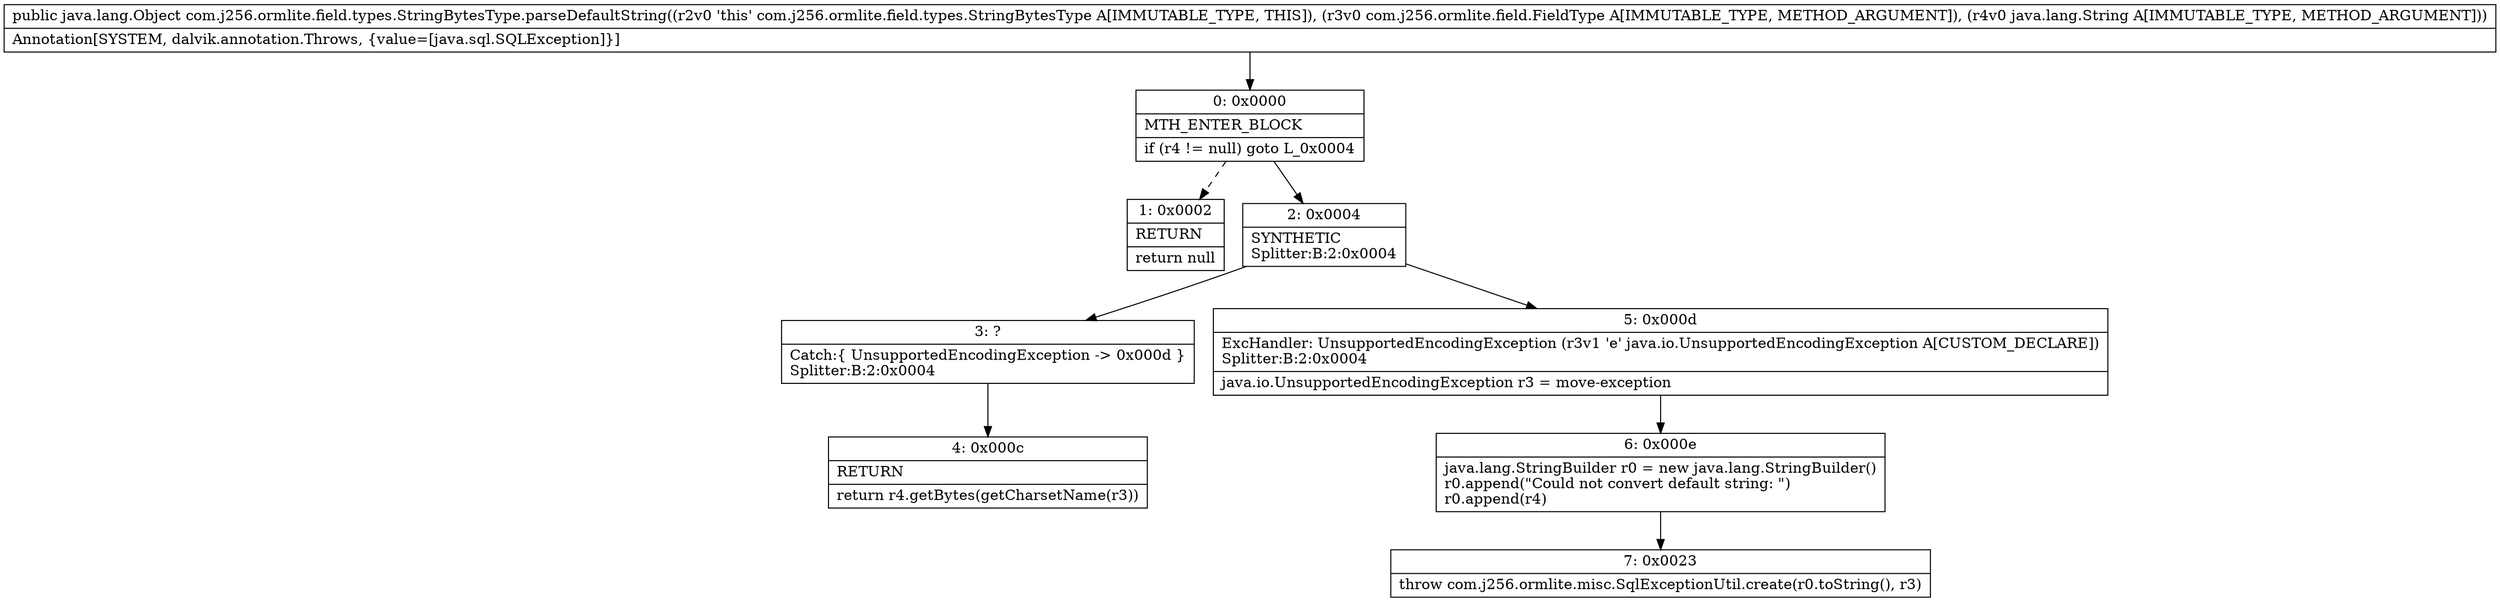 digraph "CFG forcom.j256.ormlite.field.types.StringBytesType.parseDefaultString(Lcom\/j256\/ormlite\/field\/FieldType;Ljava\/lang\/String;)Ljava\/lang\/Object;" {
Node_0 [shape=record,label="{0\:\ 0x0000|MTH_ENTER_BLOCK\l|if (r4 != null) goto L_0x0004\l}"];
Node_1 [shape=record,label="{1\:\ 0x0002|RETURN\l|return null\l}"];
Node_2 [shape=record,label="{2\:\ 0x0004|SYNTHETIC\lSplitter:B:2:0x0004\l}"];
Node_3 [shape=record,label="{3\:\ ?|Catch:\{ UnsupportedEncodingException \-\> 0x000d \}\lSplitter:B:2:0x0004\l}"];
Node_4 [shape=record,label="{4\:\ 0x000c|RETURN\l|return r4.getBytes(getCharsetName(r3))\l}"];
Node_5 [shape=record,label="{5\:\ 0x000d|ExcHandler: UnsupportedEncodingException (r3v1 'e' java.io.UnsupportedEncodingException A[CUSTOM_DECLARE])\lSplitter:B:2:0x0004\l|java.io.UnsupportedEncodingException r3 = move\-exception\l}"];
Node_6 [shape=record,label="{6\:\ 0x000e|java.lang.StringBuilder r0 = new java.lang.StringBuilder()\lr0.append(\"Could not convert default string: \")\lr0.append(r4)\l}"];
Node_7 [shape=record,label="{7\:\ 0x0023|throw com.j256.ormlite.misc.SqlExceptionUtil.create(r0.toString(), r3)\l}"];
MethodNode[shape=record,label="{public java.lang.Object com.j256.ormlite.field.types.StringBytesType.parseDefaultString((r2v0 'this' com.j256.ormlite.field.types.StringBytesType A[IMMUTABLE_TYPE, THIS]), (r3v0 com.j256.ormlite.field.FieldType A[IMMUTABLE_TYPE, METHOD_ARGUMENT]), (r4v0 java.lang.String A[IMMUTABLE_TYPE, METHOD_ARGUMENT]))  | Annotation[SYSTEM, dalvik.annotation.Throws, \{value=[java.sql.SQLException]\}]\l}"];
MethodNode -> Node_0;
Node_0 -> Node_1[style=dashed];
Node_0 -> Node_2;
Node_2 -> Node_3;
Node_2 -> Node_5;
Node_3 -> Node_4;
Node_5 -> Node_6;
Node_6 -> Node_7;
}

